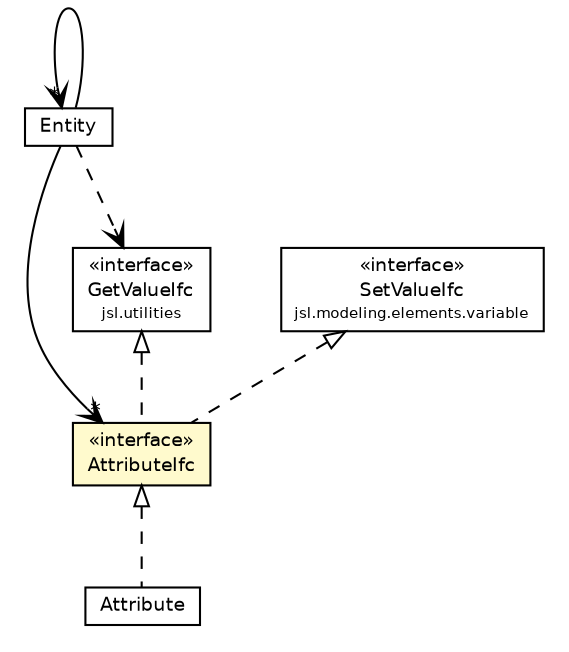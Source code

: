 #!/usr/local/bin/dot
#
# Class diagram 
# Generated by UMLGraph version 5.4 (http://www.umlgraph.org/)
#

digraph G {
	edge [fontname="Helvetica",fontsize=10,labelfontname="Helvetica",labelfontsize=10];
	node [fontname="Helvetica",fontsize=10,shape=plaintext];
	nodesep=0.25;
	ranksep=0.5;
	// jsl.modeling.elements.resource.Entity
	c30889 [label=<<table title="jsl.modeling.elements.resource.Entity" border="0" cellborder="1" cellspacing="0" cellpadding="2" port="p" href="./Entity.html">
		<tr><td><table border="0" cellspacing="0" cellpadding="1">
<tr><td align="center" balign="center"> Entity </td></tr>
		</table></td></tr>
		</table>>, URL="./Entity.html", fontname="Helvetica", fontcolor="black", fontsize=9.0];
	// jsl.modeling.elements.resource.AttributeIfc
	c30899 [label=<<table title="jsl.modeling.elements.resource.AttributeIfc" border="0" cellborder="1" cellspacing="0" cellpadding="2" port="p" bgcolor="lemonChiffon" href="./AttributeIfc.html">
		<tr><td><table border="0" cellspacing="0" cellpadding="1">
<tr><td align="center" balign="center"> &#171;interface&#187; </td></tr>
<tr><td align="center" balign="center"> AttributeIfc </td></tr>
		</table></td></tr>
		</table>>, URL="./AttributeIfc.html", fontname="Helvetica", fontcolor="black", fontsize=9.0];
	// jsl.modeling.elements.resource.Attribute
	c30900 [label=<<table title="jsl.modeling.elements.resource.Attribute" border="0" cellborder="1" cellspacing="0" cellpadding="2" port="p" href="./Attribute.html">
		<tr><td><table border="0" cellspacing="0" cellpadding="1">
<tr><td align="center" balign="center"> Attribute </td></tr>
		</table></td></tr>
		</table>>, URL="./Attribute.html", fontname="Helvetica", fontcolor="black", fontsize=9.0];
	// jsl.modeling.elements.variable.SetValueIfc
	c30975 [label=<<table title="jsl.modeling.elements.variable.SetValueIfc" border="0" cellborder="1" cellspacing="0" cellpadding="2" port="p" href="../variable/SetValueIfc.html">
		<tr><td><table border="0" cellspacing="0" cellpadding="1">
<tr><td align="center" balign="center"> &#171;interface&#187; </td></tr>
<tr><td align="center" balign="center"> SetValueIfc </td></tr>
<tr><td align="center" balign="center"><font point-size="7.0"> jsl.modeling.elements.variable </font></td></tr>
		</table></td></tr>
		</table>>, URL="../variable/SetValueIfc.html", fontname="Helvetica", fontcolor="black", fontsize=9.0];
	// jsl.utilities.GetValueIfc
	c31054 [label=<<table title="jsl.utilities.GetValueIfc" border="0" cellborder="1" cellspacing="0" cellpadding="2" port="p" href="../../../utilities/GetValueIfc.html">
		<tr><td><table border="0" cellspacing="0" cellpadding="1">
<tr><td align="center" balign="center"> &#171;interface&#187; </td></tr>
<tr><td align="center" balign="center"> GetValueIfc </td></tr>
<tr><td align="center" balign="center"><font point-size="7.0"> jsl.utilities </font></td></tr>
		</table></td></tr>
		</table>>, URL="../../../utilities/GetValueIfc.html", fontname="Helvetica", fontcolor="black", fontsize=9.0];
	//jsl.modeling.elements.resource.AttributeIfc implements jsl.utilities.GetValueIfc
	c31054:p -> c30899:p [dir=back,arrowtail=empty,style=dashed];
	//jsl.modeling.elements.resource.AttributeIfc implements jsl.modeling.elements.variable.SetValueIfc
	c30975:p -> c30899:p [dir=back,arrowtail=empty,style=dashed];
	//jsl.modeling.elements.resource.Attribute implements jsl.modeling.elements.resource.AttributeIfc
	c30899:p -> c30900:p [dir=back,arrowtail=empty,style=dashed];
	// jsl.modeling.elements.resource.Entity NAVASSOC jsl.modeling.elements.resource.AttributeIfc
	c30889:p -> c30899:p [taillabel="", label="", headlabel="*", fontname="Helvetica", fontcolor="black", fontsize=10.0, color="black", arrowhead=open];
	// jsl.modeling.elements.resource.Entity NAVASSOC jsl.modeling.elements.resource.Entity
	c30889:p -> c30889:p [taillabel="", label="", headlabel="*", fontname="Helvetica", fontcolor="black", fontsize=10.0, color="black", arrowhead=open];
	// jsl.modeling.elements.resource.Entity DEPEND jsl.utilities.GetValueIfc
	c30889:p -> c31054:p [taillabel="", label="", headlabel="", fontname="Helvetica", fontcolor="black", fontsize=10.0, color="black", arrowhead=open, style=dashed];
}

